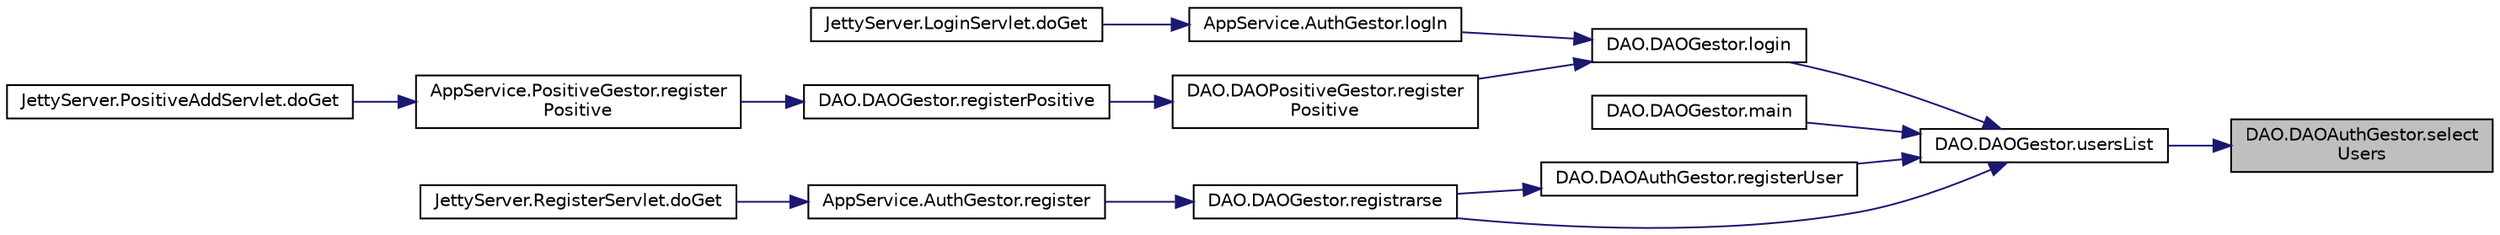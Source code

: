 digraph "DAO.DAOAuthGestor.selectUsers"
{
 // LATEX_PDF_SIZE
  edge [fontname="Helvetica",fontsize="10",labelfontname="Helvetica",labelfontsize="10"];
  node [fontname="Helvetica",fontsize="10",shape=record];
  rankdir="RL";
  Node1 [label="DAO.DAOAuthGestor.select\lUsers",height=0.2,width=0.4,color="black", fillcolor="grey75", style="filled", fontcolor="black",tooltip=" "];
  Node1 -> Node2 [dir="back",color="midnightblue",fontsize="10",style="solid",fontname="Helvetica"];
  Node2 [label="DAO.DAOGestor.usersList",height=0.2,width=0.4,color="black", fillcolor="white", style="filled",URL="$class_d_a_o_1_1_d_a_o_gestor.html#a9b1457f088f46740726042ccf4e657cf",tooltip=" "];
  Node2 -> Node3 [dir="back",color="midnightblue",fontsize="10",style="solid",fontname="Helvetica"];
  Node3 [label="DAO.DAOGestor.login",height=0.2,width=0.4,color="black", fillcolor="white", style="filled",URL="$class_d_a_o_1_1_d_a_o_gestor.html#ab819ad89aafa47a3cdb8c5db56962895",tooltip=" "];
  Node3 -> Node4 [dir="back",color="midnightblue",fontsize="10",style="solid",fontname="Helvetica"];
  Node4 [label="AppService.AuthGestor.logIn",height=0.2,width=0.4,color="black", fillcolor="white", style="filled",URL="$class_app_service_1_1_auth_gestor.html#aeafd43b974741a663c41ffcbb3accaf9",tooltip=" "];
  Node4 -> Node5 [dir="back",color="midnightblue",fontsize="10",style="solid",fontname="Helvetica"];
  Node5 [label="JettyServer.LoginServlet.doGet",height=0.2,width=0.4,color="black", fillcolor="white", style="filled",URL="$class_jetty_server_1_1_login_servlet.html#a1b41970a65fe867dfe40f80b4ccea338",tooltip=" "];
  Node3 -> Node6 [dir="back",color="midnightblue",fontsize="10",style="solid",fontname="Helvetica"];
  Node6 [label="DAO.DAOPositiveGestor.register\lPositive",height=0.2,width=0.4,color="black", fillcolor="white", style="filled",URL="$class_d_a_o_1_1_d_a_o_positive_gestor.html#a5602d2f32fec0dd9f222402f8b1ad48e",tooltip=" "];
  Node6 -> Node7 [dir="back",color="midnightblue",fontsize="10",style="solid",fontname="Helvetica"];
  Node7 [label="DAO.DAOGestor.registerPositive",height=0.2,width=0.4,color="black", fillcolor="white", style="filled",URL="$class_d_a_o_1_1_d_a_o_gestor.html#a6ea0f06fc24dd013578351ec8e0302fd",tooltip=" "];
  Node7 -> Node8 [dir="back",color="midnightblue",fontsize="10",style="solid",fontname="Helvetica"];
  Node8 [label="AppService.PositiveGestor.register\lPositive",height=0.2,width=0.4,color="black", fillcolor="white", style="filled",URL="$class_app_service_1_1_positive_gestor.html#a06e5a688499ef9d8dd92cb524f846e1e",tooltip=" "];
  Node8 -> Node9 [dir="back",color="midnightblue",fontsize="10",style="solid",fontname="Helvetica"];
  Node9 [label="JettyServer.PositiveAddServlet.doGet",height=0.2,width=0.4,color="black", fillcolor="white", style="filled",URL="$class_jetty_server_1_1_positive_add_servlet.html#aa97237f9c84de6958b9bf679d3b0211f",tooltip=" "];
  Node2 -> Node10 [dir="back",color="midnightblue",fontsize="10",style="solid",fontname="Helvetica"];
  Node10 [label="DAO.DAOGestor.main",height=0.2,width=0.4,color="black", fillcolor="white", style="filled",URL="$class_d_a_o_1_1_d_a_o_gestor.html#a418601ed26da405dd755a8b193aa9d70",tooltip=" "];
  Node2 -> Node11 [dir="back",color="midnightblue",fontsize="10",style="solid",fontname="Helvetica"];
  Node11 [label="DAO.DAOAuthGestor.registerUser",height=0.2,width=0.4,color="black", fillcolor="white", style="filled",URL="$class_d_a_o_1_1_d_a_o_auth_gestor.html#a369612d1e5e4be434ca6fb60caef0df7",tooltip=" "];
  Node11 -> Node12 [dir="back",color="midnightblue",fontsize="10",style="solid",fontname="Helvetica"];
  Node12 [label="DAO.DAOGestor.registrarse",height=0.2,width=0.4,color="black", fillcolor="white", style="filled",URL="$class_d_a_o_1_1_d_a_o_gestor.html#af8006450bc0ccbcd0a98a310062b6565",tooltip=" "];
  Node12 -> Node13 [dir="back",color="midnightblue",fontsize="10",style="solid",fontname="Helvetica"];
  Node13 [label="AppService.AuthGestor.register",height=0.2,width=0.4,color="black", fillcolor="white", style="filled",URL="$class_app_service_1_1_auth_gestor.html#a5308a024c1e22f27e463c0987b00b9dd",tooltip=" "];
  Node13 -> Node14 [dir="back",color="midnightblue",fontsize="10",style="solid",fontname="Helvetica"];
  Node14 [label="JettyServer.RegisterServlet.doGet",height=0.2,width=0.4,color="black", fillcolor="white", style="filled",URL="$class_jetty_server_1_1_register_servlet.html#ab03335b5154d4e8ac1ca4797147e9d00",tooltip=" "];
  Node2 -> Node12 [dir="back",color="midnightblue",fontsize="10",style="solid",fontname="Helvetica"];
}
